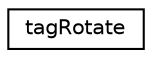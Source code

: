 digraph "Graphical Class Hierarchy"
{
 // LATEX_PDF_SIZE
  edge [fontname="Helvetica",fontsize="10",labelfontname="Helvetica",labelfontsize="10"];
  node [fontname="Helvetica",fontsize="10",shape=record];
  rankdir="LR";
  Node0 [label="tagRotate",height=0.2,width=0.4,color="black", fillcolor="white", style="filled",URL="$structtag_rotate.html",tooltip=" "];
}
